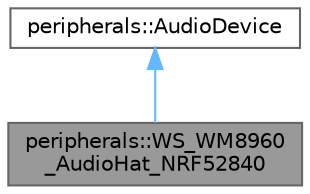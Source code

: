 digraph "peripherals::WS_WM8960_AudioHat_NRF52840"
{
 // LATEX_PDF_SIZE
  bgcolor="transparent";
  edge [fontname=Helvetica,fontsize=10,labelfontname=Helvetica,labelfontsize=10];
  node [fontname=Helvetica,fontsize=10,shape=box,height=0.2,width=0.4];
  Node1 [id="Node000001",label="peripherals::WS_WM8960\l_AudioHat_NRF52840",height=0.2,width=0.4,color="gray40", fillcolor="grey60", style="filled", fontcolor="black",tooltip=" "];
  Node2 -> Node1 [id="edge1_Node000001_Node000002",dir="back",color="steelblue1",style="solid",tooltip=" "];
  Node2 [id="Node000002",label="peripherals::AudioDevice",height=0.2,width=0.4,color="gray40", fillcolor="white", style="filled",URL="$classperipherals_1_1_audio_device.html",tooltip=" "];
}
